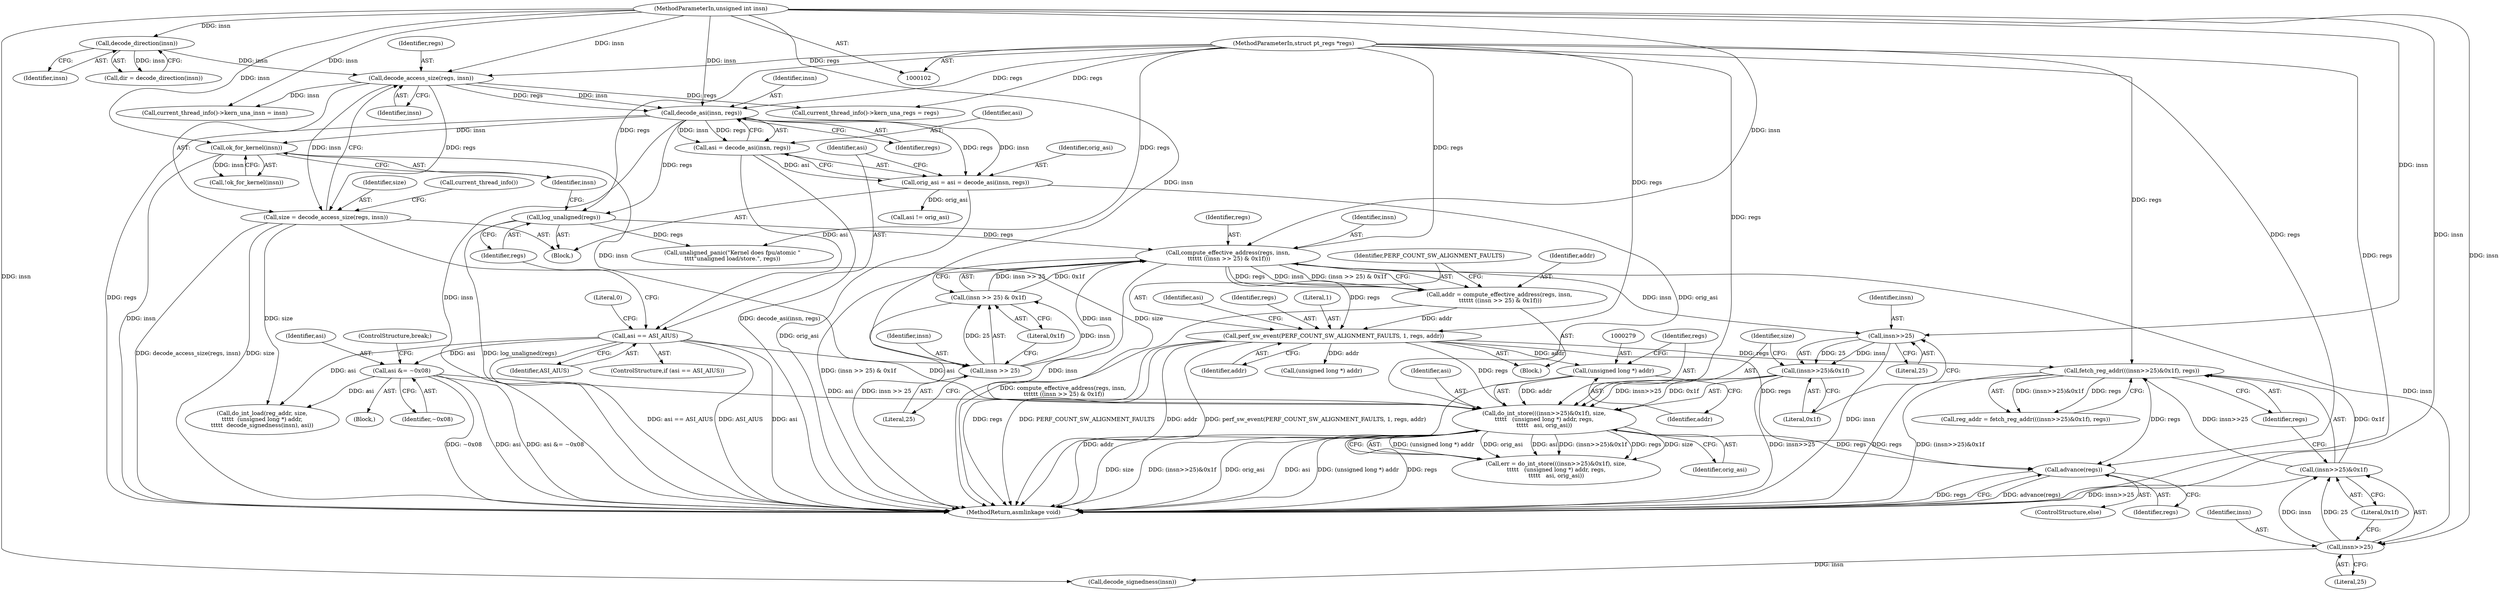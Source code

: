 digraph "0_linux_a8b0ca17b80e92faab46ee7179ba9e99ccb61233_39@pointer" {
"1000294" [label="(Call,advance(regs))"];
"1000180" [label="(Call,perf_sw_event(PERF_COUNT_SW_ALIGNMENT_FAULTS, 1, regs, addr))"];
"1000172" [label="(Call,compute_effective_address(regs, insn,\n \t\t\t\t\t\t ((insn >> 25) & 0x1f)))"];
"1000144" [label="(Call,log_unaligned(regs))"];
"1000133" [label="(Call,decode_asi(insn, regs))"];
"1000104" [label="(MethodParameterIn,unsigned int insn)"];
"1000114" [label="(Call,decode_access_size(regs, insn))"];
"1000103" [label="(MethodParameterIn,struct pt_regs *regs)"];
"1000109" [label="(Call,decode_direction(insn))"];
"1000176" [label="(Call,insn >> 25)"];
"1000149" [label="(Call,ok_for_kernel(insn))"];
"1000175" [label="(Call,(insn >> 25) & 0x1f)"];
"1000170" [label="(Call,addr = compute_effective_address(regs, insn,\n \t\t\t\t\t\t ((insn >> 25) & 0x1f)))"];
"1000205" [label="(Call,fetch_reg_addr(((insn>>25)&0x1f), regs))"];
"1000206" [label="(Call,(insn>>25)&0x1f)"];
"1000207" [label="(Call,insn>>25)"];
"1000271" [label="(Call,do_int_store(((insn>>25)&0x1f), size,\n\t\t\t\t\t   (unsigned long *) addr, regs,\n\t\t\t\t\t   asi, orig_asi))"];
"1000272" [label="(Call,(insn>>25)&0x1f)"];
"1000273" [label="(Call,insn>>25)"];
"1000112" [label="(Call,size = decode_access_size(regs, insn))"];
"1000278" [label="(Call,(unsigned long *) addr)"];
"1000137" [label="(Call,asi == ASI_AIUS)"];
"1000131" [label="(Call,asi = decode_asi(insn, regs))"];
"1000195" [label="(Call,asi &= ~0x08)"];
"1000129" [label="(Call,orig_asi = asi = decode_asi(insn, regs))"];
"1000145" [label="(Identifier,regs)"];
"1000186" [label="(Identifier,asi)"];
"1000183" [label="(Identifier,regs)"];
"1000170" [label="(Call,addr = compute_effective_address(regs, insn,\n \t\t\t\t\t\t ((insn >> 25) & 0x1f)))"];
"1000150" [label="(Identifier,insn)"];
"1000295" [label="(Identifier,regs)"];
"1000271" [label="(Call,do_int_store(((insn>>25)&0x1f), size,\n\t\t\t\t\t   (unsigned long *) addr, regs,\n\t\t\t\t\t   asi, orig_asi))"];
"1000166" [label="(Block,)"];
"1000181" [label="(Identifier,PERF_COUNT_SW_ALIGNMENT_FAULTS)"];
"1000134" [label="(Identifier,insn)"];
"1000116" [label="(Identifier,insn)"];
"1000294" [label="(Call,advance(regs))"];
"1000281" [label="(Identifier,regs)"];
"1000276" [label="(Literal,0x1f)"];
"1000112" [label="(Call,size = decode_access_size(regs, insn))"];
"1000207" [label="(Call,insn>>25)"];
"1000179" [label="(Literal,0x1f)"];
"1000205" [label="(Call,fetch_reg_addr(((insn>>25)&0x1f), regs))"];
"1000133" [label="(Call,decode_asi(insn, regs))"];
"1000139" [label="(Identifier,ASI_AIUS)"];
"1000121" [label="(Call,current_thread_info())"];
"1000130" [label="(Identifier,orig_asi)"];
"1000283" [label="(Identifier,orig_asi)"];
"1000277" [label="(Identifier,size)"];
"1000278" [label="(Call,(unsigned long *) addr)"];
"1000119" [label="(Call,current_thread_info()->kern_una_regs = regs)"];
"1000296" [label="(MethodReturn,asmlinkage void)"];
"1000175" [label="(Call,(insn >> 25) & 0x1f)"];
"1000206" [label="(Call,(insn>>25)&0x1f)"];
"1000269" [label="(Call,err = do_int_store(((insn>>25)&0x1f), size,\n\t\t\t\t\t   (unsigned long *) addr, regs,\n\t\t\t\t\t   asi, orig_asi))"];
"1000273" [label="(Call,insn>>25)"];
"1000138" [label="(Identifier,asi)"];
"1000196" [label="(Identifier,asi)"];
"1000229" [label="(Call,asi != orig_asi)"];
"1000109" [label="(Call,decode_direction(insn))"];
"1000211" [label="(Identifier,regs)"];
"1000103" [label="(MethodParameterIn,struct pt_regs *regs)"];
"1000173" [label="(Identifier,regs)"];
"1000110" [label="(Identifier,insn)"];
"1000107" [label="(Call,dir = decode_direction(insn))"];
"1000210" [label="(Literal,0x1f)"];
"1000182" [label="(Literal,1)"];
"1000187" [label="(Block,)"];
"1000105" [label="(Block,)"];
"1000113" [label="(Identifier,size)"];
"1000131" [label="(Call,asi = decode_asi(insn, regs))"];
"1000172" [label="(Call,compute_effective_address(regs, insn,\n \t\t\t\t\t\t ((insn >> 25) & 0x1f)))"];
"1000209" [label="(Literal,25)"];
"1000137" [label="(Call,asi == ASI_AIUS)"];
"1000282" [label="(Identifier,asi)"];
"1000144" [label="(Call,log_unaligned(regs))"];
"1000124" [label="(Call,current_thread_info()->kern_una_insn = insn)"];
"1000136" [label="(ControlStructure,if (asi == ASI_AIUS))"];
"1000177" [label="(Identifier,insn)"];
"1000293" [label="(ControlStructure,else)"];
"1000184" [label="(Identifier,addr)"];
"1000214" [label="(Call,do_int_load(reg_addr, size,\n\t\t\t\t\t  (unsigned long *) addr,\n\t\t\t\t\t  decode_signedness(insn), asi))"];
"1000195" [label="(Call,asi &= ~0x08)"];
"1000174" [label="(Identifier,insn)"];
"1000208" [label="(Identifier,insn)"];
"1000274" [label="(Identifier,insn)"];
"1000171" [label="(Identifier,addr)"];
"1000149" [label="(Call,ok_for_kernel(insn))"];
"1000272" [label="(Call,(insn>>25)&0x1f)"];
"1000280" [label="(Identifier,addr)"];
"1000129" [label="(Call,orig_asi = asi = decode_asi(insn, regs))"];
"1000160" [label="(Call,unaligned_panic(\"Kernel does fpu/atomic \"\n\t\t\t\t\"unaligned load/store.\", regs))"];
"1000203" [label="(Call,reg_addr = fetch_reg_addr(((insn>>25)&0x1f), regs))"];
"1000142" [label="(Literal,0)"];
"1000115" [label="(Identifier,regs)"];
"1000197" [label="(Identifier,~0x08)"];
"1000176" [label="(Call,insn >> 25)"];
"1000275" [label="(Literal,25)"];
"1000114" [label="(Call,decode_access_size(regs, insn))"];
"1000180" [label="(Call,perf_sw_event(PERF_COUNT_SW_ALIGNMENT_FAULTS, 1, regs, addr))"];
"1000148" [label="(Call,!ok_for_kernel(insn))"];
"1000198" [label="(ControlStructure,break;)"];
"1000132" [label="(Identifier,asi)"];
"1000135" [label="(Identifier,regs)"];
"1000178" [label="(Literal,25)"];
"1000220" [label="(Call,decode_signedness(insn))"];
"1000104" [label="(MethodParameterIn,unsigned int insn)"];
"1000217" [label="(Call,(unsigned long *) addr)"];
"1000294" -> "1000293"  [label="AST: "];
"1000294" -> "1000295"  [label="CFG: "];
"1000295" -> "1000294"  [label="AST: "];
"1000296" -> "1000294"  [label="CFG: "];
"1000294" -> "1000296"  [label="DDG: advance(regs)"];
"1000294" -> "1000296"  [label="DDG: regs"];
"1000180" -> "1000294"  [label="DDG: regs"];
"1000205" -> "1000294"  [label="DDG: regs"];
"1000271" -> "1000294"  [label="DDG: regs"];
"1000103" -> "1000294"  [label="DDG: regs"];
"1000180" -> "1000166"  [label="AST: "];
"1000180" -> "1000184"  [label="CFG: "];
"1000181" -> "1000180"  [label="AST: "];
"1000182" -> "1000180"  [label="AST: "];
"1000183" -> "1000180"  [label="AST: "];
"1000184" -> "1000180"  [label="AST: "];
"1000186" -> "1000180"  [label="CFG: "];
"1000180" -> "1000296"  [label="DDG: PERF_COUNT_SW_ALIGNMENT_FAULTS"];
"1000180" -> "1000296"  [label="DDG: addr"];
"1000180" -> "1000296"  [label="DDG: perf_sw_event(PERF_COUNT_SW_ALIGNMENT_FAULTS, 1, regs, addr)"];
"1000180" -> "1000296"  [label="DDG: regs"];
"1000172" -> "1000180"  [label="DDG: regs"];
"1000103" -> "1000180"  [label="DDG: regs"];
"1000170" -> "1000180"  [label="DDG: addr"];
"1000180" -> "1000205"  [label="DDG: regs"];
"1000180" -> "1000217"  [label="DDG: addr"];
"1000180" -> "1000278"  [label="DDG: addr"];
"1000180" -> "1000271"  [label="DDG: regs"];
"1000172" -> "1000170"  [label="AST: "];
"1000172" -> "1000175"  [label="CFG: "];
"1000173" -> "1000172"  [label="AST: "];
"1000174" -> "1000172"  [label="AST: "];
"1000175" -> "1000172"  [label="AST: "];
"1000170" -> "1000172"  [label="CFG: "];
"1000172" -> "1000296"  [label="DDG: insn"];
"1000172" -> "1000296"  [label="DDG: (insn >> 25) & 0x1f"];
"1000172" -> "1000170"  [label="DDG: regs"];
"1000172" -> "1000170"  [label="DDG: insn"];
"1000172" -> "1000170"  [label="DDG: (insn >> 25) & 0x1f"];
"1000144" -> "1000172"  [label="DDG: regs"];
"1000103" -> "1000172"  [label="DDG: regs"];
"1000176" -> "1000172"  [label="DDG: insn"];
"1000104" -> "1000172"  [label="DDG: insn"];
"1000175" -> "1000172"  [label="DDG: insn >> 25"];
"1000175" -> "1000172"  [label="DDG: 0x1f"];
"1000172" -> "1000207"  [label="DDG: insn"];
"1000172" -> "1000273"  [label="DDG: insn"];
"1000144" -> "1000105"  [label="AST: "];
"1000144" -> "1000145"  [label="CFG: "];
"1000145" -> "1000144"  [label="AST: "];
"1000150" -> "1000144"  [label="CFG: "];
"1000144" -> "1000296"  [label="DDG: log_unaligned(regs)"];
"1000133" -> "1000144"  [label="DDG: regs"];
"1000103" -> "1000144"  [label="DDG: regs"];
"1000144" -> "1000160"  [label="DDG: regs"];
"1000133" -> "1000131"  [label="AST: "];
"1000133" -> "1000135"  [label="CFG: "];
"1000134" -> "1000133"  [label="AST: "];
"1000135" -> "1000133"  [label="AST: "];
"1000131" -> "1000133"  [label="CFG: "];
"1000133" -> "1000296"  [label="DDG: insn"];
"1000133" -> "1000296"  [label="DDG: regs"];
"1000133" -> "1000129"  [label="DDG: insn"];
"1000133" -> "1000129"  [label="DDG: regs"];
"1000133" -> "1000131"  [label="DDG: insn"];
"1000133" -> "1000131"  [label="DDG: regs"];
"1000104" -> "1000133"  [label="DDG: insn"];
"1000114" -> "1000133"  [label="DDG: insn"];
"1000114" -> "1000133"  [label="DDG: regs"];
"1000103" -> "1000133"  [label="DDG: regs"];
"1000133" -> "1000149"  [label="DDG: insn"];
"1000104" -> "1000102"  [label="AST: "];
"1000104" -> "1000296"  [label="DDG: insn"];
"1000104" -> "1000109"  [label="DDG: insn"];
"1000104" -> "1000114"  [label="DDG: insn"];
"1000104" -> "1000124"  [label="DDG: insn"];
"1000104" -> "1000149"  [label="DDG: insn"];
"1000104" -> "1000176"  [label="DDG: insn"];
"1000104" -> "1000207"  [label="DDG: insn"];
"1000104" -> "1000220"  [label="DDG: insn"];
"1000104" -> "1000273"  [label="DDG: insn"];
"1000114" -> "1000112"  [label="AST: "];
"1000114" -> "1000116"  [label="CFG: "];
"1000115" -> "1000114"  [label="AST: "];
"1000116" -> "1000114"  [label="AST: "];
"1000112" -> "1000114"  [label="CFG: "];
"1000114" -> "1000112"  [label="DDG: regs"];
"1000114" -> "1000112"  [label="DDG: insn"];
"1000103" -> "1000114"  [label="DDG: regs"];
"1000109" -> "1000114"  [label="DDG: insn"];
"1000114" -> "1000119"  [label="DDG: regs"];
"1000114" -> "1000124"  [label="DDG: insn"];
"1000103" -> "1000102"  [label="AST: "];
"1000103" -> "1000296"  [label="DDG: regs"];
"1000103" -> "1000119"  [label="DDG: regs"];
"1000103" -> "1000160"  [label="DDG: regs"];
"1000103" -> "1000205"  [label="DDG: regs"];
"1000103" -> "1000271"  [label="DDG: regs"];
"1000109" -> "1000107"  [label="AST: "];
"1000109" -> "1000110"  [label="CFG: "];
"1000110" -> "1000109"  [label="AST: "];
"1000107" -> "1000109"  [label="CFG: "];
"1000109" -> "1000107"  [label="DDG: insn"];
"1000176" -> "1000175"  [label="AST: "];
"1000176" -> "1000178"  [label="CFG: "];
"1000177" -> "1000176"  [label="AST: "];
"1000178" -> "1000176"  [label="AST: "];
"1000179" -> "1000176"  [label="CFG: "];
"1000176" -> "1000175"  [label="DDG: insn"];
"1000176" -> "1000175"  [label="DDG: 25"];
"1000149" -> "1000176"  [label="DDG: insn"];
"1000149" -> "1000148"  [label="AST: "];
"1000149" -> "1000150"  [label="CFG: "];
"1000150" -> "1000149"  [label="AST: "];
"1000148" -> "1000149"  [label="CFG: "];
"1000149" -> "1000296"  [label="DDG: insn"];
"1000149" -> "1000148"  [label="DDG: insn"];
"1000175" -> "1000179"  [label="CFG: "];
"1000179" -> "1000175"  [label="AST: "];
"1000175" -> "1000296"  [label="DDG: insn >> 25"];
"1000170" -> "1000166"  [label="AST: "];
"1000171" -> "1000170"  [label="AST: "];
"1000181" -> "1000170"  [label="CFG: "];
"1000170" -> "1000296"  [label="DDG: compute_effective_address(regs, insn,\n \t\t\t\t\t\t ((insn >> 25) & 0x1f))"];
"1000205" -> "1000203"  [label="AST: "];
"1000205" -> "1000211"  [label="CFG: "];
"1000206" -> "1000205"  [label="AST: "];
"1000211" -> "1000205"  [label="AST: "];
"1000203" -> "1000205"  [label="CFG: "];
"1000205" -> "1000296"  [label="DDG: (insn>>25)&0x1f"];
"1000205" -> "1000296"  [label="DDG: regs"];
"1000205" -> "1000203"  [label="DDG: (insn>>25)&0x1f"];
"1000205" -> "1000203"  [label="DDG: regs"];
"1000206" -> "1000205"  [label="DDG: insn>>25"];
"1000206" -> "1000205"  [label="DDG: 0x1f"];
"1000206" -> "1000210"  [label="CFG: "];
"1000207" -> "1000206"  [label="AST: "];
"1000210" -> "1000206"  [label="AST: "];
"1000211" -> "1000206"  [label="CFG: "];
"1000206" -> "1000296"  [label="DDG: insn>>25"];
"1000207" -> "1000206"  [label="DDG: insn"];
"1000207" -> "1000206"  [label="DDG: 25"];
"1000207" -> "1000209"  [label="CFG: "];
"1000208" -> "1000207"  [label="AST: "];
"1000209" -> "1000207"  [label="AST: "];
"1000210" -> "1000207"  [label="CFG: "];
"1000207" -> "1000220"  [label="DDG: insn"];
"1000271" -> "1000269"  [label="AST: "];
"1000271" -> "1000283"  [label="CFG: "];
"1000272" -> "1000271"  [label="AST: "];
"1000277" -> "1000271"  [label="AST: "];
"1000278" -> "1000271"  [label="AST: "];
"1000281" -> "1000271"  [label="AST: "];
"1000282" -> "1000271"  [label="AST: "];
"1000283" -> "1000271"  [label="AST: "];
"1000269" -> "1000271"  [label="CFG: "];
"1000271" -> "1000296"  [label="DDG: asi"];
"1000271" -> "1000296"  [label="DDG: (unsigned long *) addr"];
"1000271" -> "1000296"  [label="DDG: regs"];
"1000271" -> "1000296"  [label="DDG: size"];
"1000271" -> "1000296"  [label="DDG: (insn>>25)&0x1f"];
"1000271" -> "1000296"  [label="DDG: orig_asi"];
"1000271" -> "1000269"  [label="DDG: (unsigned long *) addr"];
"1000271" -> "1000269"  [label="DDG: orig_asi"];
"1000271" -> "1000269"  [label="DDG: asi"];
"1000271" -> "1000269"  [label="DDG: (insn>>25)&0x1f"];
"1000271" -> "1000269"  [label="DDG: regs"];
"1000271" -> "1000269"  [label="DDG: size"];
"1000272" -> "1000271"  [label="DDG: insn>>25"];
"1000272" -> "1000271"  [label="DDG: 0x1f"];
"1000112" -> "1000271"  [label="DDG: size"];
"1000278" -> "1000271"  [label="DDG: addr"];
"1000137" -> "1000271"  [label="DDG: asi"];
"1000195" -> "1000271"  [label="DDG: asi"];
"1000129" -> "1000271"  [label="DDG: orig_asi"];
"1000272" -> "1000276"  [label="CFG: "];
"1000273" -> "1000272"  [label="AST: "];
"1000276" -> "1000272"  [label="AST: "];
"1000277" -> "1000272"  [label="CFG: "];
"1000272" -> "1000296"  [label="DDG: insn>>25"];
"1000273" -> "1000272"  [label="DDG: insn"];
"1000273" -> "1000272"  [label="DDG: 25"];
"1000273" -> "1000275"  [label="CFG: "];
"1000274" -> "1000273"  [label="AST: "];
"1000275" -> "1000273"  [label="AST: "];
"1000276" -> "1000273"  [label="CFG: "];
"1000273" -> "1000296"  [label="DDG: insn"];
"1000112" -> "1000105"  [label="AST: "];
"1000113" -> "1000112"  [label="AST: "];
"1000121" -> "1000112"  [label="CFG: "];
"1000112" -> "1000296"  [label="DDG: decode_access_size(regs, insn)"];
"1000112" -> "1000296"  [label="DDG: size"];
"1000112" -> "1000214"  [label="DDG: size"];
"1000278" -> "1000280"  [label="CFG: "];
"1000279" -> "1000278"  [label="AST: "];
"1000280" -> "1000278"  [label="AST: "];
"1000281" -> "1000278"  [label="CFG: "];
"1000278" -> "1000296"  [label="DDG: addr"];
"1000137" -> "1000136"  [label="AST: "];
"1000137" -> "1000139"  [label="CFG: "];
"1000138" -> "1000137"  [label="AST: "];
"1000139" -> "1000137"  [label="AST: "];
"1000142" -> "1000137"  [label="CFG: "];
"1000145" -> "1000137"  [label="CFG: "];
"1000137" -> "1000296"  [label="DDG: ASI_AIUS"];
"1000137" -> "1000296"  [label="DDG: asi"];
"1000137" -> "1000296"  [label="DDG: asi == ASI_AIUS"];
"1000131" -> "1000137"  [label="DDG: asi"];
"1000137" -> "1000195"  [label="DDG: asi"];
"1000137" -> "1000214"  [label="DDG: asi"];
"1000131" -> "1000129"  [label="AST: "];
"1000132" -> "1000131"  [label="AST: "];
"1000129" -> "1000131"  [label="CFG: "];
"1000131" -> "1000296"  [label="DDG: decode_asi(insn, regs)"];
"1000131" -> "1000129"  [label="DDG: asi"];
"1000195" -> "1000187"  [label="AST: "];
"1000195" -> "1000197"  [label="CFG: "];
"1000196" -> "1000195"  [label="AST: "];
"1000197" -> "1000195"  [label="AST: "];
"1000198" -> "1000195"  [label="CFG: "];
"1000195" -> "1000296"  [label="DDG: asi &= ~0x08"];
"1000195" -> "1000296"  [label="DDG: ~0x08"];
"1000195" -> "1000296"  [label="DDG: asi"];
"1000195" -> "1000214"  [label="DDG: asi"];
"1000129" -> "1000105"  [label="AST: "];
"1000130" -> "1000129"  [label="AST: "];
"1000138" -> "1000129"  [label="CFG: "];
"1000129" -> "1000296"  [label="DDG: orig_asi"];
"1000129" -> "1000229"  [label="DDG: orig_asi"];
}
